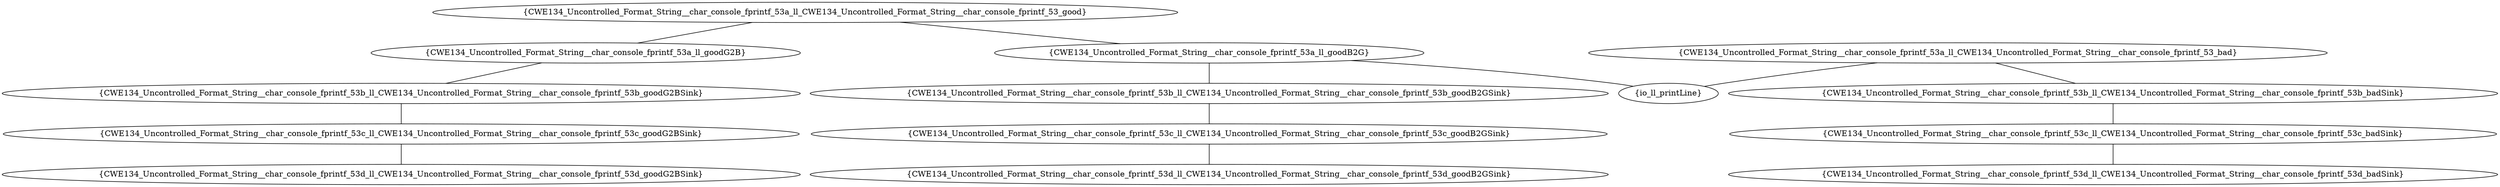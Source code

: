 graph "cg graph" {
CWE134_Uncontrolled_Format_String__char_console_fprintf_53c_ll_CWE134_Uncontrolled_Format_String__char_console_fprintf_53c_goodG2BSink [label="{CWE134_Uncontrolled_Format_String__char_console_fprintf_53c_ll_CWE134_Uncontrolled_Format_String__char_console_fprintf_53c_goodG2BSink}"];
CWE134_Uncontrolled_Format_String__char_console_fprintf_53d_ll_CWE134_Uncontrolled_Format_String__char_console_fprintf_53d_goodG2BSink [label="{CWE134_Uncontrolled_Format_String__char_console_fprintf_53d_ll_CWE134_Uncontrolled_Format_String__char_console_fprintf_53d_goodG2BSink}"];
CWE134_Uncontrolled_Format_String__char_console_fprintf_53b_ll_CWE134_Uncontrolled_Format_String__char_console_fprintf_53b_goodG2BSink [label="{CWE134_Uncontrolled_Format_String__char_console_fprintf_53b_ll_CWE134_Uncontrolled_Format_String__char_console_fprintf_53b_goodG2BSink}"];
CWE134_Uncontrolled_Format_String__char_console_fprintf_53b_ll_CWE134_Uncontrolled_Format_String__char_console_fprintf_53b_goodB2GSink [label="{CWE134_Uncontrolled_Format_String__char_console_fprintf_53b_ll_CWE134_Uncontrolled_Format_String__char_console_fprintf_53b_goodB2GSink}"];
CWE134_Uncontrolled_Format_String__char_console_fprintf_53c_ll_CWE134_Uncontrolled_Format_String__char_console_fprintf_53c_goodB2GSink [label="{CWE134_Uncontrolled_Format_String__char_console_fprintf_53c_ll_CWE134_Uncontrolled_Format_String__char_console_fprintf_53c_goodB2GSink}"];
CWE134_Uncontrolled_Format_String__char_console_fprintf_53a_ll_CWE134_Uncontrolled_Format_String__char_console_fprintf_53_bad [label="{CWE134_Uncontrolled_Format_String__char_console_fprintf_53a_ll_CWE134_Uncontrolled_Format_String__char_console_fprintf_53_bad}"];
io_ll_printLine [label="{io_ll_printLine}"];
CWE134_Uncontrolled_Format_String__char_console_fprintf_53b_ll_CWE134_Uncontrolled_Format_String__char_console_fprintf_53b_badSink [label="{CWE134_Uncontrolled_Format_String__char_console_fprintf_53b_ll_CWE134_Uncontrolled_Format_String__char_console_fprintf_53b_badSink}"];
CWE134_Uncontrolled_Format_String__char_console_fprintf_53c_ll_CWE134_Uncontrolled_Format_String__char_console_fprintf_53c_badSink [label="{CWE134_Uncontrolled_Format_String__char_console_fprintf_53c_ll_CWE134_Uncontrolled_Format_String__char_console_fprintf_53c_badSink}"];
CWE134_Uncontrolled_Format_String__char_console_fprintf_53d_ll_CWE134_Uncontrolled_Format_String__char_console_fprintf_53d_goodB2GSink [label="{CWE134_Uncontrolled_Format_String__char_console_fprintf_53d_ll_CWE134_Uncontrolled_Format_String__char_console_fprintf_53d_goodB2GSink}"];
CWE134_Uncontrolled_Format_String__char_console_fprintf_53a_ll_CWE134_Uncontrolled_Format_String__char_console_fprintf_53_good [label="{CWE134_Uncontrolled_Format_String__char_console_fprintf_53a_ll_CWE134_Uncontrolled_Format_String__char_console_fprintf_53_good}"];
CWE134_Uncontrolled_Format_String__char_console_fprintf_53a_ll_goodG2B [label="{CWE134_Uncontrolled_Format_String__char_console_fprintf_53a_ll_goodG2B}"];
CWE134_Uncontrolled_Format_String__char_console_fprintf_53a_ll_goodB2G [label="{CWE134_Uncontrolled_Format_String__char_console_fprintf_53a_ll_goodB2G}"];
CWE134_Uncontrolled_Format_String__char_console_fprintf_53d_ll_CWE134_Uncontrolled_Format_String__char_console_fprintf_53d_badSink [label="{CWE134_Uncontrolled_Format_String__char_console_fprintf_53d_ll_CWE134_Uncontrolled_Format_String__char_console_fprintf_53d_badSink}"];
CWE134_Uncontrolled_Format_String__char_console_fprintf_53c_ll_CWE134_Uncontrolled_Format_String__char_console_fprintf_53c_goodG2BSink -- CWE134_Uncontrolled_Format_String__char_console_fprintf_53d_ll_CWE134_Uncontrolled_Format_String__char_console_fprintf_53d_goodG2BSink;
CWE134_Uncontrolled_Format_String__char_console_fprintf_53b_ll_CWE134_Uncontrolled_Format_String__char_console_fprintf_53b_goodG2BSink -- CWE134_Uncontrolled_Format_String__char_console_fprintf_53c_ll_CWE134_Uncontrolled_Format_String__char_console_fprintf_53c_goodG2BSink;
CWE134_Uncontrolled_Format_String__char_console_fprintf_53b_ll_CWE134_Uncontrolled_Format_String__char_console_fprintf_53b_goodB2GSink -- CWE134_Uncontrolled_Format_String__char_console_fprintf_53c_ll_CWE134_Uncontrolled_Format_String__char_console_fprintf_53c_goodB2GSink;
CWE134_Uncontrolled_Format_String__char_console_fprintf_53a_ll_CWE134_Uncontrolled_Format_String__char_console_fprintf_53_bad -- io_ll_printLine;
CWE134_Uncontrolled_Format_String__char_console_fprintf_53a_ll_CWE134_Uncontrolled_Format_String__char_console_fprintf_53_bad -- CWE134_Uncontrolled_Format_String__char_console_fprintf_53b_ll_CWE134_Uncontrolled_Format_String__char_console_fprintf_53b_badSink;
CWE134_Uncontrolled_Format_String__char_console_fprintf_53b_ll_CWE134_Uncontrolled_Format_String__char_console_fprintf_53b_badSink -- CWE134_Uncontrolled_Format_String__char_console_fprintf_53c_ll_CWE134_Uncontrolled_Format_String__char_console_fprintf_53c_badSink;
CWE134_Uncontrolled_Format_String__char_console_fprintf_53c_ll_CWE134_Uncontrolled_Format_String__char_console_fprintf_53c_goodB2GSink -- CWE134_Uncontrolled_Format_String__char_console_fprintf_53d_ll_CWE134_Uncontrolled_Format_String__char_console_fprintf_53d_goodB2GSink;
CWE134_Uncontrolled_Format_String__char_console_fprintf_53a_ll_CWE134_Uncontrolled_Format_String__char_console_fprintf_53_good -- CWE134_Uncontrolled_Format_String__char_console_fprintf_53a_ll_goodG2B;
CWE134_Uncontrolled_Format_String__char_console_fprintf_53a_ll_CWE134_Uncontrolled_Format_String__char_console_fprintf_53_good -- CWE134_Uncontrolled_Format_String__char_console_fprintf_53a_ll_goodB2G;
CWE134_Uncontrolled_Format_String__char_console_fprintf_53a_ll_goodG2B -- CWE134_Uncontrolled_Format_String__char_console_fprintf_53b_ll_CWE134_Uncontrolled_Format_String__char_console_fprintf_53b_goodG2BSink;
CWE134_Uncontrolled_Format_String__char_console_fprintf_53a_ll_goodB2G -- io_ll_printLine;
CWE134_Uncontrolled_Format_String__char_console_fprintf_53a_ll_goodB2G -- CWE134_Uncontrolled_Format_String__char_console_fprintf_53b_ll_CWE134_Uncontrolled_Format_String__char_console_fprintf_53b_goodB2GSink;
CWE134_Uncontrolled_Format_String__char_console_fprintf_53c_ll_CWE134_Uncontrolled_Format_String__char_console_fprintf_53c_badSink -- CWE134_Uncontrolled_Format_String__char_console_fprintf_53d_ll_CWE134_Uncontrolled_Format_String__char_console_fprintf_53d_badSink;
}
